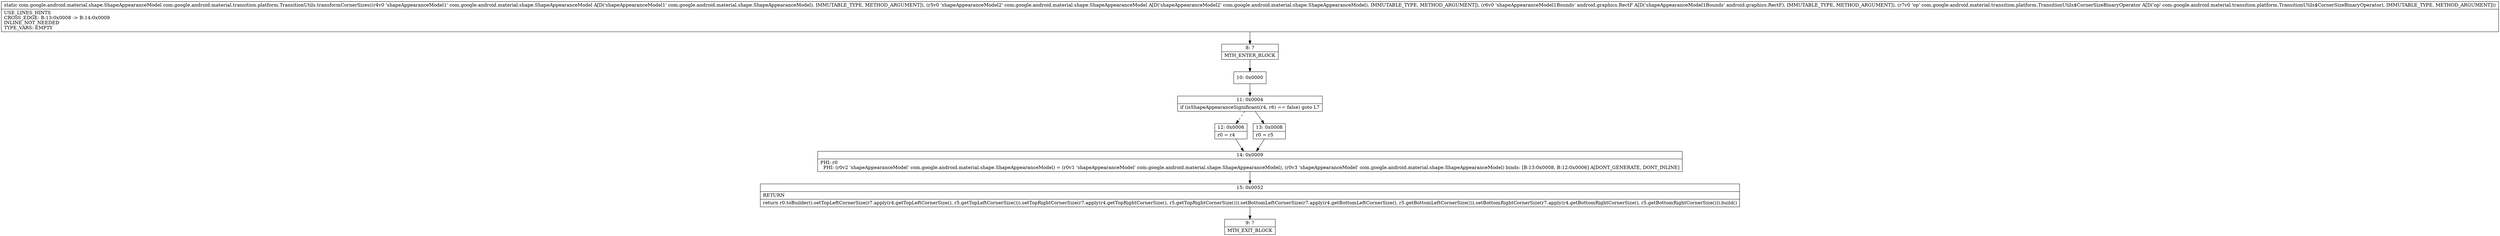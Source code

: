 digraph "CFG forcom.google.android.material.transition.platform.TransitionUtils.transformCornerSizes(Lcom\/google\/android\/material\/shape\/ShapeAppearanceModel;Lcom\/google\/android\/material\/shape\/ShapeAppearanceModel;Landroid\/graphics\/RectF;Lcom\/google\/android\/material\/transition\/platform\/TransitionUtils$CornerSizeBinaryOperator;)Lcom\/google\/android\/material\/shape\/ShapeAppearanceModel;" {
Node_8 [shape=record,label="{8\:\ ?|MTH_ENTER_BLOCK\l}"];
Node_10 [shape=record,label="{10\:\ 0x0000}"];
Node_11 [shape=record,label="{11\:\ 0x0004|if (isShapeAppearanceSignificant(r4, r6) == false) goto L7\l}"];
Node_12 [shape=record,label="{12\:\ 0x0006|r0 = r4\l}"];
Node_14 [shape=record,label="{14\:\ 0x0009|PHI: r0 \l  PHI: (r0v2 'shapeAppearanceModel' com.google.android.material.shape.ShapeAppearanceModel) = (r0v1 'shapeAppearanceModel' com.google.android.material.shape.ShapeAppearanceModel), (r0v3 'shapeAppearanceModel' com.google.android.material.shape.ShapeAppearanceModel) binds: [B:13:0x0008, B:12:0x0006] A[DONT_GENERATE, DONT_INLINE]\l}"];
Node_15 [shape=record,label="{15\:\ 0x0052|RETURN\l|return r0.toBuilder().setTopLeftCornerSize(r7.apply(r4.getTopLeftCornerSize(), r5.getTopLeftCornerSize())).setTopRightCornerSize(r7.apply(r4.getTopRightCornerSize(), r5.getTopRightCornerSize())).setBottomLeftCornerSize(r7.apply(r4.getBottomLeftCornerSize(), r5.getBottomLeftCornerSize())).setBottomRightCornerSize(r7.apply(r4.getBottomRightCornerSize(), r5.getBottomRightCornerSize())).build()\l}"];
Node_9 [shape=record,label="{9\:\ ?|MTH_EXIT_BLOCK\l}"];
Node_13 [shape=record,label="{13\:\ 0x0008|r0 = r5\l}"];
MethodNode[shape=record,label="{static com.google.android.material.shape.ShapeAppearanceModel com.google.android.material.transition.platform.TransitionUtils.transformCornerSizes((r4v0 'shapeAppearanceModel1' com.google.android.material.shape.ShapeAppearanceModel A[D('shapeAppearanceModel1' com.google.android.material.shape.ShapeAppearanceModel), IMMUTABLE_TYPE, METHOD_ARGUMENT]), (r5v0 'shapeAppearanceModel2' com.google.android.material.shape.ShapeAppearanceModel A[D('shapeAppearanceModel2' com.google.android.material.shape.ShapeAppearanceModel), IMMUTABLE_TYPE, METHOD_ARGUMENT]), (r6v0 'shapeAppearanceModel1Bounds' android.graphics.RectF A[D('shapeAppearanceModel1Bounds' android.graphics.RectF), IMMUTABLE_TYPE, METHOD_ARGUMENT]), (r7v0 'op' com.google.android.material.transition.platform.TransitionUtils$CornerSizeBinaryOperator A[D('op' com.google.android.material.transition.platform.TransitionUtils$CornerSizeBinaryOperator), IMMUTABLE_TYPE, METHOD_ARGUMENT]))  | USE_LINES_HINTS\lCROSS_EDGE: B:13:0x0008 \-\> B:14:0x0009\lINLINE_NOT_NEEDED\lTYPE_VARS: EMPTY\l}"];
MethodNode -> Node_8;Node_8 -> Node_10;
Node_10 -> Node_11;
Node_11 -> Node_12[style=dashed];
Node_11 -> Node_13;
Node_12 -> Node_14;
Node_14 -> Node_15;
Node_15 -> Node_9;
Node_13 -> Node_14;
}

